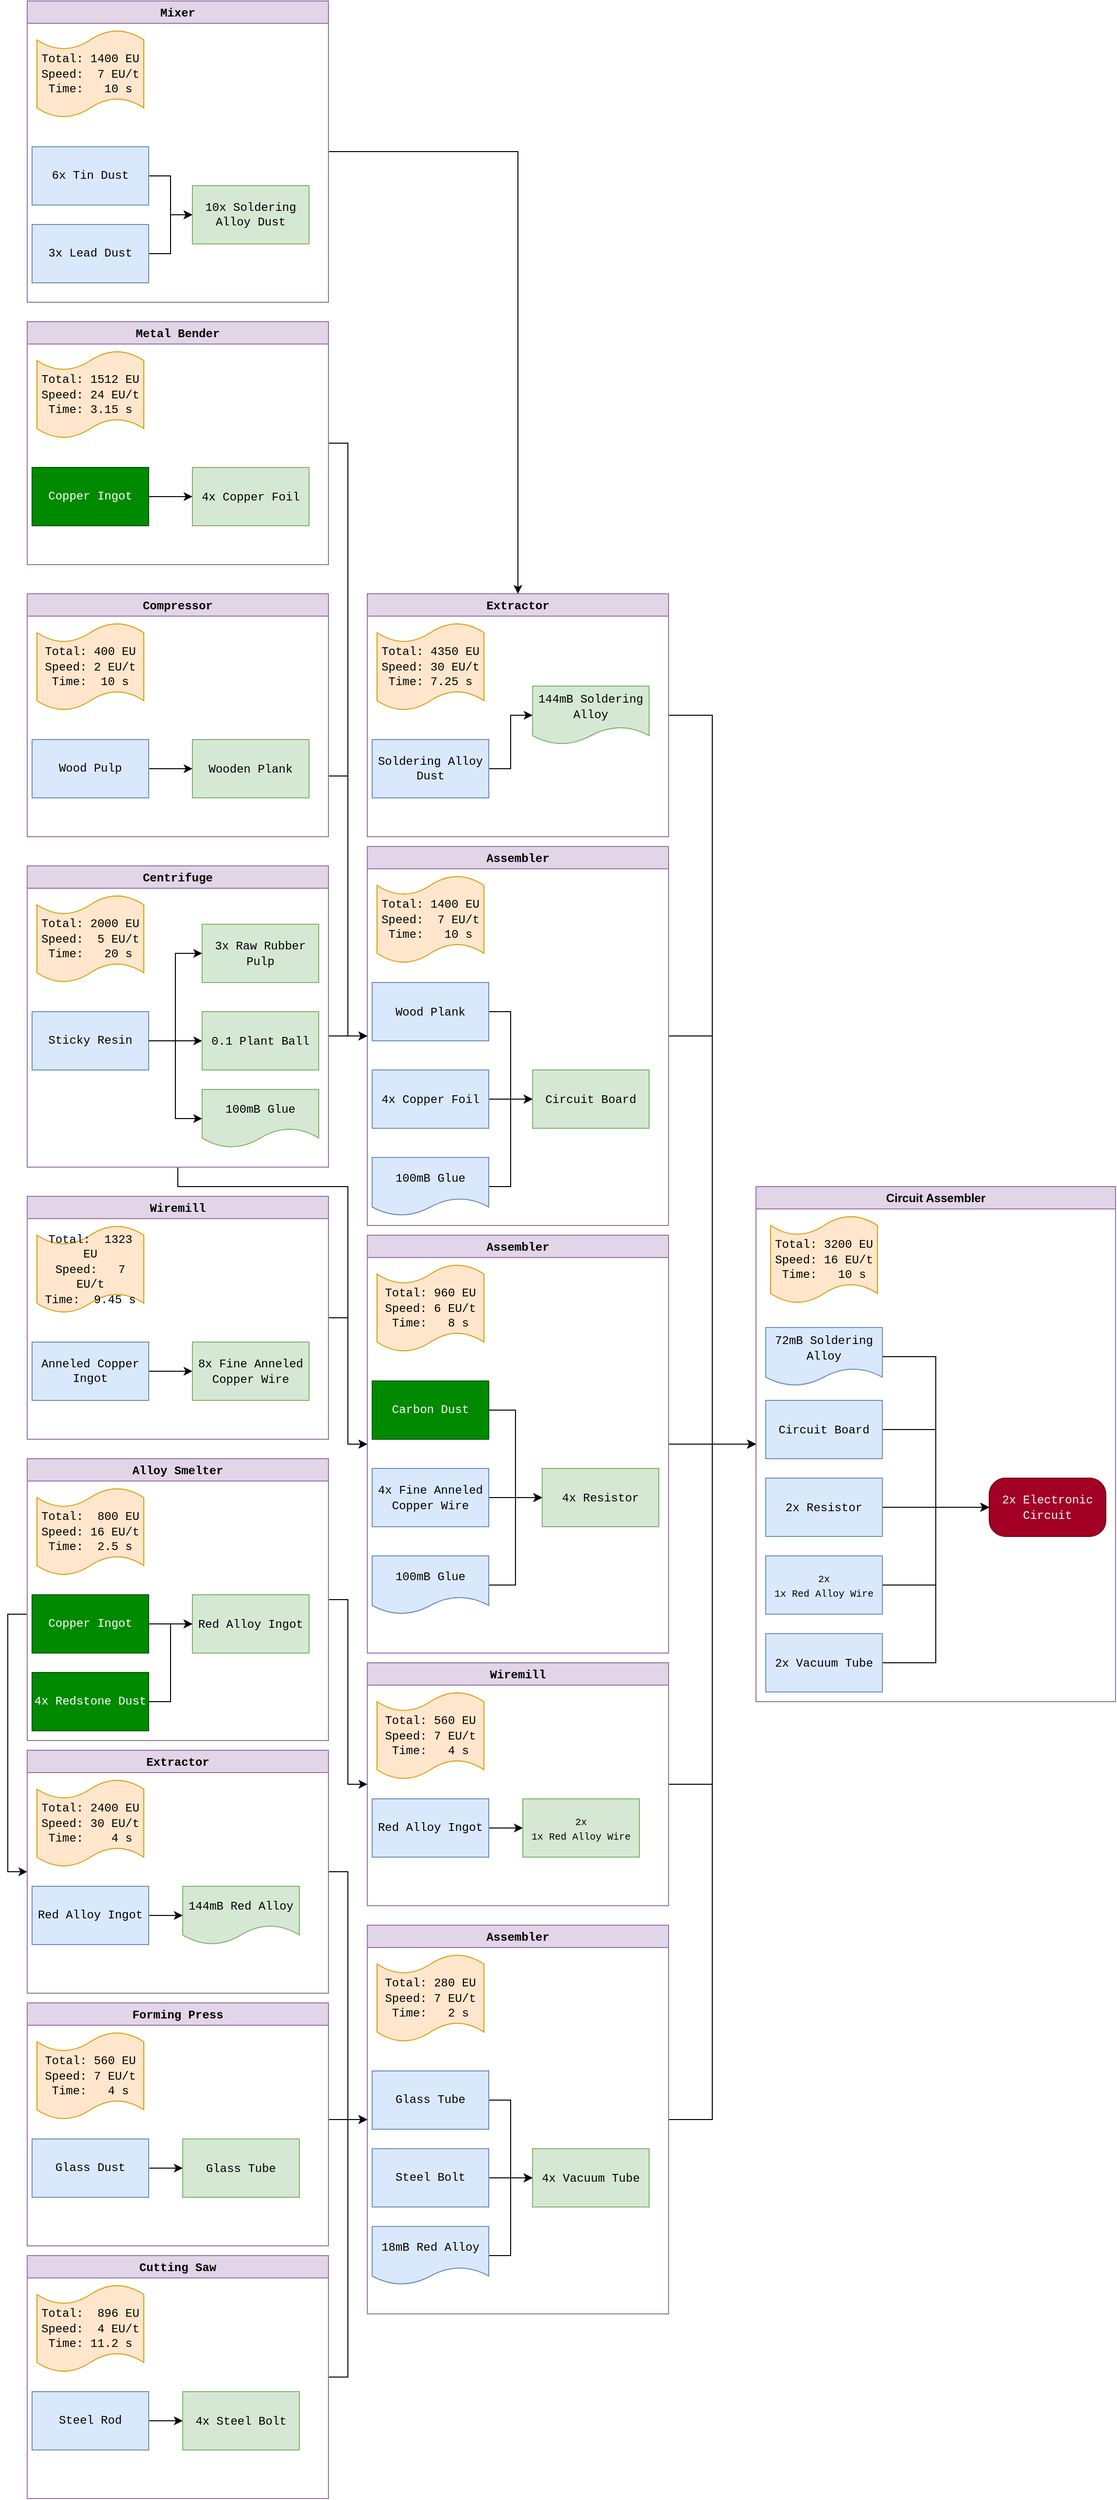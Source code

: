 <mxfile version="23.1.5" type="github">
  <diagram name="Page-1" id="xHWtxio63Q__qenesXCj">
    <mxGraphModel dx="1509" dy="100715" grid="1" gridSize="10" guides="1" tooltips="1" connect="1" arrows="1" fold="1" page="1" pageScale="1" pageWidth="99900" pageHeight="99900" math="0" shadow="0">
      <root>
        <mxCell id="0" />
        <mxCell id="1" parent="0" />
        <mxCell id="_evyA89j4Kxm5VmDfR4r-19" value="Circuit Assembler" style="swimlane;whiteSpace=wrap;html=1;fillColor=#e1d5e7;strokeColor=#9673a6;" parent="1" vertex="1">
          <mxGeometry x="2490" y="920" width="370" height="530" as="geometry">
            <mxRectangle x="2540" y="1295" width="140" height="30" as="alternateBounds" />
          </mxGeometry>
        </mxCell>
        <mxCell id="_evyA89j4Kxm5VmDfR4r-24" value="&lt;font face=&quot;Courier New&quot;&gt;Total: 3200 EU&lt;br&gt;Speed: 16 EU/t&lt;br&gt;Time: &amp;nbsp; 10 s&lt;br&gt;&lt;/font&gt;" style="shape=tape;whiteSpace=wrap;html=1;fillColor=#ffe6cc;strokeColor=#d79b00;size=0.222;" parent="_evyA89j4Kxm5VmDfR4r-19" vertex="1">
          <mxGeometry x="15" y="30" width="110" height="90" as="geometry" />
        </mxCell>
        <mxCell id="_evyA89j4Kxm5VmDfR4r-25" value="&lt;font face=&quot;Courier New&quot;&gt;2x Electronic Circuit&lt;br&gt;&lt;/font&gt;" style="rounded=1;whiteSpace=wrap;html=1;fillColor=#a20025;strokeColor=#6F0000;arcSize=28;fontColor=#ffffff;" parent="_evyA89j4Kxm5VmDfR4r-19" vertex="1">
          <mxGeometry x="240" y="300" width="120" height="60" as="geometry" />
        </mxCell>
        <mxCell id="CNj63rIvP56T53jtsU0l-18" style="edgeStyle=orthogonalEdgeStyle;rounded=0;orthogonalLoop=1;jettySize=auto;html=1;entryX=0;entryY=0.5;entryDx=0;entryDy=0;" edge="1" parent="_evyA89j4Kxm5VmDfR4r-19" source="_evyA89j4Kxm5VmDfR4r-7" target="_evyA89j4Kxm5VmDfR4r-25">
          <mxGeometry relative="1" as="geometry" />
        </mxCell>
        <mxCell id="_evyA89j4Kxm5VmDfR4r-7" value="&lt;font face=&quot;Courier New&quot;&gt;Circuit Board&lt;br&gt;&lt;/font&gt;" style="rounded=0;whiteSpace=wrap;html=1;fillColor=#dae8fc;strokeColor=#6c8ebf;" parent="_evyA89j4Kxm5VmDfR4r-19" vertex="1">
          <mxGeometry x="10" y="220" width="120" height="60" as="geometry" />
        </mxCell>
        <mxCell id="CNj63rIvP56T53jtsU0l-17" style="edgeStyle=orthogonalEdgeStyle;rounded=0;orthogonalLoop=1;jettySize=auto;html=1;entryX=0;entryY=0.5;entryDx=0;entryDy=0;" edge="1" parent="_evyA89j4Kxm5VmDfR4r-19" source="_evyA89j4Kxm5VmDfR4r-41" target="_evyA89j4Kxm5VmDfR4r-25">
          <mxGeometry relative="1" as="geometry" />
        </mxCell>
        <mxCell id="_evyA89j4Kxm5VmDfR4r-41" value="&lt;font face=&quot;Courier New&quot;&gt;72mB Soldering Alloy&lt;br&gt;&lt;/font&gt;" style="rounded=0;whiteSpace=wrap;html=1;fillColor=#dae8fc;strokeColor=#6c8ebf;shape=document;boundedLbl=1;" parent="_evyA89j4Kxm5VmDfR4r-19" vertex="1">
          <mxGeometry x="10" y="145" width="120" height="60" as="geometry" />
        </mxCell>
        <mxCell id="CNj63rIvP56T53jtsU0l-19" style="edgeStyle=orthogonalEdgeStyle;rounded=0;orthogonalLoop=1;jettySize=auto;html=1;entryX=0;entryY=0.5;entryDx=0;entryDy=0;" edge="1" parent="_evyA89j4Kxm5VmDfR4r-19" source="_evyA89j4Kxm5VmDfR4r-8" target="_evyA89j4Kxm5VmDfR4r-25">
          <mxGeometry relative="1" as="geometry" />
        </mxCell>
        <mxCell id="_evyA89j4Kxm5VmDfR4r-8" value="&lt;font face=&quot;Courier New&quot;&gt;2x Resistor&lt;/font&gt;" style="rounded=0;whiteSpace=wrap;html=1;fillColor=#dae8fc;strokeColor=#6c8ebf;" parent="_evyA89j4Kxm5VmDfR4r-19" vertex="1">
          <mxGeometry x="10" y="300" width="120" height="60" as="geometry" />
        </mxCell>
        <mxCell id="CNj63rIvP56T53jtsU0l-20" style="edgeStyle=orthogonalEdgeStyle;rounded=0;orthogonalLoop=1;jettySize=auto;html=1;entryX=0;entryY=0.5;entryDx=0;entryDy=0;" edge="1" parent="_evyA89j4Kxm5VmDfR4r-19" source="_evyA89j4Kxm5VmDfR4r-9" target="_evyA89j4Kxm5VmDfR4r-25">
          <mxGeometry relative="1" as="geometry" />
        </mxCell>
        <mxCell id="_evyA89j4Kxm5VmDfR4r-9" value="&lt;font style=&quot;font-size: 10px;&quot; face=&quot;Courier New&quot;&gt;2x &lt;br&gt;1x Red Alloy Wire &lt;br&gt;&lt;/font&gt;" style="rounded=0;whiteSpace=wrap;html=1;fillColor=#dae8fc;strokeColor=#6c8ebf;" parent="_evyA89j4Kxm5VmDfR4r-19" vertex="1">
          <mxGeometry x="10" y="380" width="120" height="60" as="geometry" />
        </mxCell>
        <mxCell id="CNj63rIvP56T53jtsU0l-21" style="edgeStyle=orthogonalEdgeStyle;rounded=0;orthogonalLoop=1;jettySize=auto;html=1;entryX=0;entryY=0.5;entryDx=0;entryDy=0;" edge="1" parent="_evyA89j4Kxm5VmDfR4r-19" source="_evyA89j4Kxm5VmDfR4r-10" target="_evyA89j4Kxm5VmDfR4r-25">
          <mxGeometry relative="1" as="geometry" />
        </mxCell>
        <mxCell id="_evyA89j4Kxm5VmDfR4r-10" value="&lt;font face=&quot;Courier New&quot;&gt;2x Vacuum Tube&lt;br&gt;&lt;/font&gt;" style="rounded=0;whiteSpace=wrap;html=1;fillColor=#dae8fc;strokeColor=#6c8ebf;" parent="_evyA89j4Kxm5VmDfR4r-19" vertex="1">
          <mxGeometry x="10" y="460" width="120" height="60" as="geometry" />
        </mxCell>
        <mxCell id="CNj63rIvP56T53jtsU0l-23" style="edgeStyle=orthogonalEdgeStyle;rounded=0;orthogonalLoop=1;jettySize=auto;html=1;entryX=0;entryY=0.5;entryDx=0;entryDy=0;" edge="1" parent="1" source="_evyA89j4Kxm5VmDfR4r-27" target="_evyA89j4Kxm5VmDfR4r-19">
          <mxGeometry relative="1" as="geometry" />
        </mxCell>
        <mxCell id="_evyA89j4Kxm5VmDfR4r-27" value="&lt;font face=&quot;Courier New&quot;&gt;Extractor&lt;/font&gt;" style="swimlane;whiteSpace=wrap;html=1;fillColor=#e1d5e7;strokeColor=#9673a6;" parent="1" vertex="1">
          <mxGeometry x="2090" y="310" width="310" height="250" as="geometry">
            <mxRectangle x="2080" y="1000" width="140" height="30" as="alternateBounds" />
          </mxGeometry>
        </mxCell>
        <mxCell id="_evyA89j4Kxm5VmDfR4r-28" value="&lt;font face=&quot;Courier New&quot;&gt;Total: 4350 EU&lt;br&gt;Speed: 30 EU/t&lt;br&gt;Time: 7.25 s&lt;br&gt;&lt;/font&gt;" style="shape=tape;whiteSpace=wrap;html=1;fillColor=#ffe6cc;strokeColor=#d79b00;size=0.222;" parent="_evyA89j4Kxm5VmDfR4r-27" vertex="1">
          <mxGeometry x="10" y="30" width="110" height="90" as="geometry" />
        </mxCell>
        <mxCell id="_evyA89j4Kxm5VmDfR4r-11" value="&lt;font face=&quot;Courier New&quot;&gt;144mB Soldering Alloy&lt;br&gt;&lt;/font&gt;" style="rounded=0;whiteSpace=wrap;html=1;fillColor=#d5e8d4;strokeColor=#82b366;shape=document;boundedLbl=1;" parent="_evyA89j4Kxm5VmDfR4r-27" vertex="1">
          <mxGeometry x="170" y="95" width="120" height="60" as="geometry" />
        </mxCell>
        <mxCell id="CNj63rIvP56T53jtsU0l-29" style="edgeStyle=orthogonalEdgeStyle;rounded=0;orthogonalLoop=1;jettySize=auto;html=1;entryX=0;entryY=0.5;entryDx=0;entryDy=0;" edge="1" parent="_evyA89j4Kxm5VmDfR4r-27" source="CNj63rIvP56T53jtsU0l-28" target="_evyA89j4Kxm5VmDfR4r-11">
          <mxGeometry relative="1" as="geometry" />
        </mxCell>
        <mxCell id="CNj63rIvP56T53jtsU0l-28" value="Soldering Alloy Dust" style="rounded=0;whiteSpace=wrap;html=1;fontFamily=Courier New;fillColor=#dae8fc;strokeColor=#6c8ebf;" vertex="1" parent="_evyA89j4Kxm5VmDfR4r-27">
          <mxGeometry x="5" y="150" width="120" height="60" as="geometry" />
        </mxCell>
        <mxCell id="CNj63rIvP56T53jtsU0l-24" style="edgeStyle=orthogonalEdgeStyle;rounded=0;orthogonalLoop=1;jettySize=auto;html=1;entryX=0;entryY=0.5;entryDx=0;entryDy=0;" edge="1" parent="1" source="_evyA89j4Kxm5VmDfR4r-45" target="_evyA89j4Kxm5VmDfR4r-19">
          <mxGeometry relative="1" as="geometry" />
        </mxCell>
        <mxCell id="_evyA89j4Kxm5VmDfR4r-45" value="&lt;font face=&quot;Courier New&quot;&gt;Assembler&lt;/font&gt;" style="swimlane;whiteSpace=wrap;html=1;fillColor=#e1d5e7;strokeColor=#9673a6;" parent="1" vertex="1">
          <mxGeometry x="2090" y="970" width="310" height="430" as="geometry">
            <mxRectangle x="2080" y="1060" width="140" height="30" as="alternateBounds" />
          </mxGeometry>
        </mxCell>
        <mxCell id="_evyA89j4Kxm5VmDfR4r-46" value="&lt;font face=&quot;Courier New&quot;&gt;Total: 960 EU&lt;br&gt;Speed: 6 EU/t&lt;br&gt;Time: &amp;nbsp; 8 s&lt;br&gt;&lt;/font&gt;" style="shape=tape;whiteSpace=wrap;html=1;fillColor=#ffe6cc;strokeColor=#d79b00;size=0.222;" parent="_evyA89j4Kxm5VmDfR4r-45" vertex="1">
          <mxGeometry x="10" y="30" width="110" height="90" as="geometry" />
        </mxCell>
        <mxCell id="_evyA89j4Kxm5VmDfR4r-47" value="&lt;font face=&quot;Courier New&quot;&gt;4x Resistor&lt;br&gt;&lt;/font&gt;" style="rounded=0;whiteSpace=wrap;html=1;fillColor=#d5e8d4;strokeColor=#82b366;shape=document;boundedLbl=1;size=0;" parent="_evyA89j4Kxm5VmDfR4r-45" vertex="1">
          <mxGeometry x="180" y="240" width="120" height="60" as="geometry" />
        </mxCell>
        <mxCell id="CNj63rIvP56T53jtsU0l-34" style="edgeStyle=orthogonalEdgeStyle;rounded=0;orthogonalLoop=1;jettySize=auto;html=1;entryX=0;entryY=0.5;entryDx=0;entryDy=0;" edge="1" parent="_evyA89j4Kxm5VmDfR4r-45" source="CNj63rIvP56T53jtsU0l-32" target="_evyA89j4Kxm5VmDfR4r-47">
          <mxGeometry relative="1" as="geometry" />
        </mxCell>
        <mxCell id="CNj63rIvP56T53jtsU0l-32" value="&lt;font face=&quot;Courier New&quot;&gt;Carbon Dust&lt;br&gt;&lt;/font&gt;" style="rounded=0;whiteSpace=wrap;html=1;fillColor=#008a00;strokeColor=#005700;align=center;verticalAlign=middle;fontFamily=Courier New;fontSize=12;fontColor=#ffffff;" vertex="1" parent="_evyA89j4Kxm5VmDfR4r-45">
          <mxGeometry x="5" y="150" width="120" height="60" as="geometry" />
        </mxCell>
        <mxCell id="CNj63rIvP56T53jtsU0l-35" style="edgeStyle=orthogonalEdgeStyle;rounded=0;orthogonalLoop=1;jettySize=auto;html=1;entryX=0;entryY=0.5;entryDx=0;entryDy=0;" edge="1" parent="_evyA89j4Kxm5VmDfR4r-45" source="CNj63rIvP56T53jtsU0l-33" target="_evyA89j4Kxm5VmDfR4r-47">
          <mxGeometry relative="1" as="geometry" />
        </mxCell>
        <mxCell id="CNj63rIvP56T53jtsU0l-33" value="&lt;font face=&quot;Courier New&quot;&gt;4x Fine Anneled Copper Wire&lt;br&gt;&lt;/font&gt;" style="rounded=0;whiteSpace=wrap;html=1;fillColor=#dae8fc;strokeColor=#6c8ebf;" vertex="1" parent="_evyA89j4Kxm5VmDfR4r-45">
          <mxGeometry x="5" y="240" width="120" height="60" as="geometry" />
        </mxCell>
        <mxCell id="CNj63rIvP56T53jtsU0l-37" style="edgeStyle=orthogonalEdgeStyle;rounded=0;orthogonalLoop=1;jettySize=auto;html=1;entryX=0;entryY=0.5;entryDx=0;entryDy=0;" edge="1" parent="_evyA89j4Kxm5VmDfR4r-45" source="CNj63rIvP56T53jtsU0l-36" target="_evyA89j4Kxm5VmDfR4r-47">
          <mxGeometry relative="1" as="geometry" />
        </mxCell>
        <mxCell id="CNj63rIvP56T53jtsU0l-36" value="&lt;font face=&quot;Courier New&quot;&gt;100mB Glue&lt;br&gt;&lt;/font&gt;" style="shape=document;whiteSpace=wrap;html=1;boundedLbl=1;fillColor=#dae8fc;strokeColor=#6c8ebf;" vertex="1" parent="_evyA89j4Kxm5VmDfR4r-45">
          <mxGeometry x="5" y="330" width="120" height="60" as="geometry" />
        </mxCell>
        <mxCell id="CNj63rIvP56T53jtsU0l-25" style="edgeStyle=orthogonalEdgeStyle;rounded=0;orthogonalLoop=1;jettySize=auto;html=1;entryX=0;entryY=0.5;entryDx=0;entryDy=0;" edge="1" parent="1" source="CNj63rIvP56T53jtsU0l-1" target="_evyA89j4Kxm5VmDfR4r-19">
          <mxGeometry relative="1" as="geometry" />
        </mxCell>
        <mxCell id="CNj63rIvP56T53jtsU0l-1" value="&lt;font face=&quot;Courier New&quot;&gt;Assembler&lt;/font&gt;" style="swimlane;whiteSpace=wrap;html=1;fillColor=#e1d5e7;strokeColor=#9673a6;" vertex="1" parent="1">
          <mxGeometry x="2090" y="570" width="310" height="390" as="geometry">
            <mxRectangle x="2080" y="1120" width="140" height="30" as="alternateBounds" />
          </mxGeometry>
        </mxCell>
        <mxCell id="CNj63rIvP56T53jtsU0l-2" value="&lt;font face=&quot;Courier New&quot;&gt;Total: 1400 EU&lt;br&gt;Speed:&amp;nbsp; 7 EU/t&lt;br&gt;Time: &amp;nbsp; 10 s&lt;br&gt;&lt;/font&gt;" style="shape=tape;whiteSpace=wrap;html=1;fillColor=#ffe6cc;strokeColor=#d79b00;size=0.222;" vertex="1" parent="CNj63rIvP56T53jtsU0l-1">
          <mxGeometry x="10" y="30" width="110" height="90" as="geometry" />
        </mxCell>
        <mxCell id="CNj63rIvP56T53jtsU0l-3" value="&lt;font face=&quot;Courier New&quot;&gt;Circuit Board&lt;br&gt;&lt;/font&gt;" style="rounded=0;whiteSpace=wrap;html=1;fillColor=#d5e8d4;strokeColor=#82b366;shape=document;boundedLbl=1;size=0;" vertex="1" parent="CNj63rIvP56T53jtsU0l-1">
          <mxGeometry x="170" y="230" width="120" height="60" as="geometry" />
        </mxCell>
        <mxCell id="CNj63rIvP56T53jtsU0l-41" style="edgeStyle=orthogonalEdgeStyle;rounded=0;orthogonalLoop=1;jettySize=auto;html=1;entryX=0;entryY=0.5;entryDx=0;entryDy=0;" edge="1" parent="CNj63rIvP56T53jtsU0l-1" source="CNj63rIvP56T53jtsU0l-38" target="CNj63rIvP56T53jtsU0l-3">
          <mxGeometry relative="1" as="geometry" />
        </mxCell>
        <mxCell id="CNj63rIvP56T53jtsU0l-38" value="&lt;font face=&quot;Courier New&quot;&gt;Wood Plank&lt;br&gt;&lt;/font&gt;" style="rounded=0;whiteSpace=wrap;html=1;fillColor=#dae8fc;strokeColor=#6c8ebf;" vertex="1" parent="CNj63rIvP56T53jtsU0l-1">
          <mxGeometry x="5" y="140" width="120" height="60" as="geometry" />
        </mxCell>
        <mxCell id="CNj63rIvP56T53jtsU0l-42" style="edgeStyle=orthogonalEdgeStyle;rounded=0;orthogonalLoop=1;jettySize=auto;html=1;entryX=0;entryY=0.5;entryDx=0;entryDy=0;" edge="1" parent="CNj63rIvP56T53jtsU0l-1" source="CNj63rIvP56T53jtsU0l-39" target="CNj63rIvP56T53jtsU0l-3">
          <mxGeometry relative="1" as="geometry">
            <mxPoint x="150" y="260" as="targetPoint" />
          </mxGeometry>
        </mxCell>
        <mxCell id="CNj63rIvP56T53jtsU0l-39" value="&lt;font face=&quot;Courier New&quot;&gt;4x Copper Foil&lt;br&gt;&lt;/font&gt;" style="rounded=0;whiteSpace=wrap;html=1;fillColor=#dae8fc;strokeColor=#6c8ebf;" vertex="1" parent="CNj63rIvP56T53jtsU0l-1">
          <mxGeometry x="5" y="230" width="120" height="60" as="geometry" />
        </mxCell>
        <mxCell id="CNj63rIvP56T53jtsU0l-43" style="edgeStyle=orthogonalEdgeStyle;rounded=0;orthogonalLoop=1;jettySize=auto;html=1;entryX=0;entryY=0.5;entryDx=0;entryDy=0;" edge="1" parent="CNj63rIvP56T53jtsU0l-1" source="CNj63rIvP56T53jtsU0l-40" target="CNj63rIvP56T53jtsU0l-3">
          <mxGeometry relative="1" as="geometry" />
        </mxCell>
        <mxCell id="CNj63rIvP56T53jtsU0l-40" value="&lt;font face=&quot;Courier New&quot;&gt;100mB Glue&lt;br&gt;&lt;/font&gt;" style="shape=document;whiteSpace=wrap;html=1;boundedLbl=1;fillColor=#dae8fc;strokeColor=#6c8ebf;" vertex="1" parent="CNj63rIvP56T53jtsU0l-1">
          <mxGeometry x="5" y="320" width="120" height="60" as="geometry" />
        </mxCell>
        <mxCell id="CNj63rIvP56T53jtsU0l-26" style="edgeStyle=orthogonalEdgeStyle;rounded=0;orthogonalLoop=1;jettySize=auto;html=1;entryX=0;entryY=0.5;entryDx=0;entryDy=0;" edge="1" parent="1" source="CNj63rIvP56T53jtsU0l-6" target="_evyA89j4Kxm5VmDfR4r-19">
          <mxGeometry relative="1" as="geometry" />
        </mxCell>
        <mxCell id="CNj63rIvP56T53jtsU0l-6" value="&lt;font face=&quot;Courier New&quot;&gt;Wiremill&lt;/font&gt;" style="swimlane;whiteSpace=wrap;html=1;fillColor=#e1d5e7;strokeColor=#9673a6;" vertex="1" parent="1">
          <mxGeometry x="2090" y="1410" width="310" height="250" as="geometry">
            <mxRectangle x="2080" y="1200" width="140" height="30" as="alternateBounds" />
          </mxGeometry>
        </mxCell>
        <mxCell id="CNj63rIvP56T53jtsU0l-7" value="&lt;font face=&quot;Courier New&quot;&gt;Total: 560 EU&lt;br&gt;Speed: 7 EU/t&lt;br&gt;Time: &amp;nbsp; 4 s&lt;br&gt;&lt;/font&gt;" style="shape=tape;whiteSpace=wrap;html=1;fillColor=#ffe6cc;strokeColor=#d79b00;size=0.222;" vertex="1" parent="CNj63rIvP56T53jtsU0l-6">
          <mxGeometry x="10" y="30" width="110" height="90" as="geometry" />
        </mxCell>
        <mxCell id="CNj63rIvP56T53jtsU0l-8" value="&lt;font style=&quot;font-size: 10px;&quot; face=&quot;Courier New&quot;&gt;2x &lt;br&gt;1x Red Alloy Wire &lt;br&gt;&lt;/font&gt;" style="rounded=0;whiteSpace=wrap;html=1;fillColor=#d5e8d4;strokeColor=#82b366;shape=document;boundedLbl=1;size=0;" vertex="1" parent="CNj63rIvP56T53jtsU0l-6">
          <mxGeometry x="160" y="140" width="120" height="60" as="geometry" />
        </mxCell>
        <mxCell id="CNj63rIvP56T53jtsU0l-47" style="edgeStyle=orthogonalEdgeStyle;rounded=0;orthogonalLoop=1;jettySize=auto;html=1;entryX=0;entryY=0.5;entryDx=0;entryDy=0;" edge="1" parent="CNj63rIvP56T53jtsU0l-6" source="CNj63rIvP56T53jtsU0l-46" target="CNj63rIvP56T53jtsU0l-8">
          <mxGeometry relative="1" as="geometry" />
        </mxCell>
        <mxCell id="CNj63rIvP56T53jtsU0l-46" value="Red Alloy Ingot" style="rounded=0;whiteSpace=wrap;html=1;fillColor=#dae8fc;strokeColor=#6c8ebf;fontFamily=Courier New;" vertex="1" parent="CNj63rIvP56T53jtsU0l-6">
          <mxGeometry x="5" y="140" width="120" height="60" as="geometry" />
        </mxCell>
        <mxCell id="CNj63rIvP56T53jtsU0l-27" style="edgeStyle=orthogonalEdgeStyle;rounded=0;orthogonalLoop=1;jettySize=auto;html=1;entryX=0;entryY=0.5;entryDx=0;entryDy=0;" edge="1" parent="1" source="CNj63rIvP56T53jtsU0l-11" target="_evyA89j4Kxm5VmDfR4r-19">
          <mxGeometry relative="1" as="geometry" />
        </mxCell>
        <mxCell id="CNj63rIvP56T53jtsU0l-11" value="&lt;font face=&quot;Courier New&quot;&gt;Assembler&lt;/font&gt;" style="swimlane;whiteSpace=wrap;html=1;fillColor=#e1d5e7;strokeColor=#9673a6;" vertex="1" parent="1">
          <mxGeometry x="2090" y="1680" width="310" height="400" as="geometry">
            <mxRectangle x="2070" y="1460" width="140" height="30" as="alternateBounds" />
          </mxGeometry>
        </mxCell>
        <mxCell id="CNj63rIvP56T53jtsU0l-12" value="&lt;font face=&quot;Courier New&quot;&gt;Total: 280 EU&lt;br&gt;Speed: 7 EU/t&lt;br&gt;Time: &amp;nbsp; 2 s&lt;br&gt;&lt;/font&gt;" style="shape=tape;whiteSpace=wrap;html=1;fillColor=#ffe6cc;strokeColor=#d79b00;size=0.222;" vertex="1" parent="CNj63rIvP56T53jtsU0l-11">
          <mxGeometry x="10" y="30" width="110" height="90" as="geometry" />
        </mxCell>
        <mxCell id="CNj63rIvP56T53jtsU0l-14" value="&lt;font face=&quot;Courier New&quot;&gt;4x Vacuum Tube&lt;br&gt;&lt;/font&gt;" style="rounded=0;whiteSpace=wrap;html=1;fillColor=#d5e8d4;strokeColor=#82b366;" vertex="1" parent="CNj63rIvP56T53jtsU0l-11">
          <mxGeometry x="170" y="230" width="120" height="60" as="geometry" />
        </mxCell>
        <mxCell id="CNj63rIvP56T53jtsU0l-59" style="edgeStyle=orthogonalEdgeStyle;rounded=0;orthogonalLoop=1;jettySize=auto;html=1;entryX=0;entryY=0.5;entryDx=0;entryDy=0;" edge="1" parent="CNj63rIvP56T53jtsU0l-11" source="CNj63rIvP56T53jtsU0l-48" target="CNj63rIvP56T53jtsU0l-14">
          <mxGeometry relative="1" as="geometry" />
        </mxCell>
        <mxCell id="CNj63rIvP56T53jtsU0l-48" value="Glass Tube" style="rounded=0;whiteSpace=wrap;html=1;fontFamily=Courier New;fillColor=#dae8fc;strokeColor=#6c8ebf;" vertex="1" parent="CNj63rIvP56T53jtsU0l-11">
          <mxGeometry x="5" y="150" width="120" height="60" as="geometry" />
        </mxCell>
        <mxCell id="CNj63rIvP56T53jtsU0l-58" style="edgeStyle=orthogonalEdgeStyle;rounded=0;orthogonalLoop=1;jettySize=auto;html=1;entryX=0;entryY=0.5;entryDx=0;entryDy=0;" edge="1" parent="CNj63rIvP56T53jtsU0l-11" source="CNj63rIvP56T53jtsU0l-55" target="CNj63rIvP56T53jtsU0l-14">
          <mxGeometry relative="1" as="geometry" />
        </mxCell>
        <mxCell id="CNj63rIvP56T53jtsU0l-55" value="Steel Bolt" style="rounded=0;whiteSpace=wrap;html=1;fontFamily=Courier New;fillColor=#dae8fc;strokeColor=#6c8ebf;" vertex="1" parent="CNj63rIvP56T53jtsU0l-11">
          <mxGeometry x="5" y="230" width="120" height="60" as="geometry" />
        </mxCell>
        <mxCell id="CNj63rIvP56T53jtsU0l-57" style="edgeStyle=orthogonalEdgeStyle;rounded=0;orthogonalLoop=1;jettySize=auto;html=1;entryX=0;entryY=0.5;entryDx=0;entryDy=0;" edge="1" parent="CNj63rIvP56T53jtsU0l-11" source="CNj63rIvP56T53jtsU0l-56" target="CNj63rIvP56T53jtsU0l-14">
          <mxGeometry relative="1" as="geometry" />
        </mxCell>
        <mxCell id="CNj63rIvP56T53jtsU0l-56" value="&lt;font face=&quot;Courier New&quot;&gt;18mB Red Alloy&lt;br&gt;&lt;/font&gt;" style="shape=document;whiteSpace=wrap;html=1;boundedLbl=1;fillColor=#dae8fc;strokeColor=#6c8ebf;" vertex="1" parent="CNj63rIvP56T53jtsU0l-11">
          <mxGeometry x="5" y="310" width="120" height="60" as="geometry" />
        </mxCell>
        <mxCell id="CNj63rIvP56T53jtsU0l-65" style="edgeStyle=orthogonalEdgeStyle;rounded=0;orthogonalLoop=1;jettySize=auto;html=1;entryX=0.5;entryY=0;entryDx=0;entryDy=0;" edge="1" parent="1" source="CNj63rIvP56T53jtsU0l-60" target="_evyA89j4Kxm5VmDfR4r-27">
          <mxGeometry relative="1" as="geometry">
            <Array as="points">
              <mxPoint x="2245" y="-145" />
            </Array>
          </mxGeometry>
        </mxCell>
        <mxCell id="CNj63rIvP56T53jtsU0l-60" value="&lt;font face=&quot;Courier New&quot;&gt;Mixer&lt;/font&gt;" style="swimlane;whiteSpace=wrap;html=1;fillColor=#e1d5e7;strokeColor=#9673a6;" vertex="1" parent="1">
          <mxGeometry x="1740" y="-300" width="310" height="310" as="geometry">
            <mxRectangle x="2080" y="1000" width="140" height="30" as="alternateBounds" />
          </mxGeometry>
        </mxCell>
        <mxCell id="CNj63rIvP56T53jtsU0l-61" value="&lt;font face=&quot;Courier New&quot;&gt;Total: 1400 EU&lt;br&gt;Speed:&amp;nbsp; 7 EU/t&lt;br&gt;Time:&amp;nbsp;&amp;nbsp; 10 s&lt;br&gt;&lt;/font&gt;" style="shape=tape;whiteSpace=wrap;html=1;fillColor=#ffe6cc;strokeColor=#d79b00;size=0.222;" vertex="1" parent="CNj63rIvP56T53jtsU0l-60">
          <mxGeometry x="10" y="30" width="110" height="90" as="geometry" />
        </mxCell>
        <mxCell id="CNj63rIvP56T53jtsU0l-62" value="10x Soldering Alloy Dust" style="rounded=0;whiteSpace=wrap;html=1;fillColor=#d5e8d4;strokeColor=#82b366;shape=document;boundedLbl=1;size=0;fontFamily=Courier New;" vertex="1" parent="CNj63rIvP56T53jtsU0l-60">
          <mxGeometry x="170" y="190" width="120" height="60" as="geometry" />
        </mxCell>
        <mxCell id="CNj63rIvP56T53jtsU0l-63" style="edgeStyle=orthogonalEdgeStyle;rounded=0;orthogonalLoop=1;jettySize=auto;html=1;entryX=0;entryY=0.5;entryDx=0;entryDy=0;" edge="1" parent="CNj63rIvP56T53jtsU0l-60" source="CNj63rIvP56T53jtsU0l-64" target="CNj63rIvP56T53jtsU0l-62">
          <mxGeometry relative="1" as="geometry" />
        </mxCell>
        <mxCell id="CNj63rIvP56T53jtsU0l-64" value="6x Tin Dust" style="rounded=0;whiteSpace=wrap;html=1;fontFamily=Courier New;fillColor=#dae8fc;strokeColor=#6c8ebf;" vertex="1" parent="CNj63rIvP56T53jtsU0l-60">
          <mxGeometry x="5" y="150" width="120" height="60" as="geometry" />
        </mxCell>
        <mxCell id="CNj63rIvP56T53jtsU0l-67" style="edgeStyle=orthogonalEdgeStyle;rounded=0;orthogonalLoop=1;jettySize=auto;html=1;entryX=0;entryY=0.5;entryDx=0;entryDy=0;" edge="1" parent="CNj63rIvP56T53jtsU0l-60" source="CNj63rIvP56T53jtsU0l-66" target="CNj63rIvP56T53jtsU0l-62">
          <mxGeometry relative="1" as="geometry" />
        </mxCell>
        <mxCell id="CNj63rIvP56T53jtsU0l-66" value="3x Lead Dust" style="rounded=0;whiteSpace=wrap;html=1;fontFamily=Courier New;fillColor=#dae8fc;strokeColor=#6c8ebf;" vertex="1" parent="CNj63rIvP56T53jtsU0l-60">
          <mxGeometry x="5" y="230" width="120" height="60" as="geometry" />
        </mxCell>
        <mxCell id="CNj63rIvP56T53jtsU0l-73" style="edgeStyle=orthogonalEdgeStyle;rounded=0;orthogonalLoop=1;jettySize=auto;html=1;entryX=0;entryY=0.5;entryDx=0;entryDy=0;exitX=1;exitY=0.75;exitDx=0;exitDy=0;" edge="1" parent="1" source="CNj63rIvP56T53jtsU0l-68" target="CNj63rIvP56T53jtsU0l-1">
          <mxGeometry relative="1" as="geometry">
            <Array as="points">
              <mxPoint x="2070" y="498" />
              <mxPoint x="2070" y="765" />
            </Array>
          </mxGeometry>
        </mxCell>
        <mxCell id="CNj63rIvP56T53jtsU0l-68" value="&lt;font face=&quot;Courier New&quot;&gt;Compressor&lt;/font&gt;" style="swimlane;whiteSpace=wrap;html=1;fillColor=#e1d5e7;strokeColor=#9673a6;" vertex="1" parent="1">
          <mxGeometry x="1740" y="310" width="310" height="250" as="geometry">
            <mxRectangle x="2080" y="1000" width="140" height="30" as="alternateBounds" />
          </mxGeometry>
        </mxCell>
        <mxCell id="CNj63rIvP56T53jtsU0l-69" value="&lt;font face=&quot;Courier New&quot;&gt;Total: 400 EU&lt;br&gt;Speed: 2 EU/t&lt;br&gt;Time:&amp;nbsp; 10 s&lt;br&gt;&lt;/font&gt;" style="shape=tape;whiteSpace=wrap;html=1;fillColor=#ffe6cc;strokeColor=#d79b00;size=0.222;" vertex="1" parent="CNj63rIvP56T53jtsU0l-68">
          <mxGeometry x="10" y="30" width="110" height="90" as="geometry" />
        </mxCell>
        <mxCell id="CNj63rIvP56T53jtsU0l-70" value="&lt;font face=&quot;Courier New&quot;&gt;Wooden Plank&lt;br&gt;&lt;/font&gt;" style="rounded=0;whiteSpace=wrap;html=1;fillColor=#d5e8d4;strokeColor=#82b366;shape=document;boundedLbl=1;size=0;" vertex="1" parent="CNj63rIvP56T53jtsU0l-68">
          <mxGeometry x="170" y="150" width="120" height="60" as="geometry" />
        </mxCell>
        <mxCell id="CNj63rIvP56T53jtsU0l-71" style="edgeStyle=orthogonalEdgeStyle;rounded=0;orthogonalLoop=1;jettySize=auto;html=1;entryX=0;entryY=0.5;entryDx=0;entryDy=0;" edge="1" parent="CNj63rIvP56T53jtsU0l-68" source="CNj63rIvP56T53jtsU0l-72" target="CNj63rIvP56T53jtsU0l-70">
          <mxGeometry relative="1" as="geometry" />
        </mxCell>
        <mxCell id="CNj63rIvP56T53jtsU0l-72" value="Wood Pulp" style="rounded=0;whiteSpace=wrap;html=1;fontFamily=Courier New;fillColor=#dae8fc;strokeColor=#6c8ebf;" vertex="1" parent="CNj63rIvP56T53jtsU0l-68">
          <mxGeometry x="5" y="150" width="120" height="60" as="geometry" />
        </mxCell>
        <mxCell id="CNj63rIvP56T53jtsU0l-128" style="edgeStyle=orthogonalEdgeStyle;rounded=0;orthogonalLoop=1;jettySize=auto;html=1;entryX=0;entryY=0.5;entryDx=0;entryDy=0;jumpStyle=none;" edge="1" parent="1" source="CNj63rIvP56T53jtsU0l-74" target="CNj63rIvP56T53jtsU0l-1">
          <mxGeometry relative="1" as="geometry">
            <mxPoint x="2030" y="740" as="targetPoint" />
            <Array as="points">
              <mxPoint x="2070" y="155" />
              <mxPoint x="2070" y="765" />
            </Array>
          </mxGeometry>
        </mxCell>
        <mxCell id="CNj63rIvP56T53jtsU0l-74" value="&lt;font face=&quot;Courier New&quot;&gt;Metal Bender&lt;br&gt;&lt;/font&gt;" style="swimlane;whiteSpace=wrap;html=1;fillColor=#e1d5e7;strokeColor=#9673a6;" vertex="1" parent="1">
          <mxGeometry x="1740" y="30" width="310" height="250" as="geometry">
            <mxRectangle x="2080" y="1000" width="140" height="30" as="alternateBounds" />
          </mxGeometry>
        </mxCell>
        <mxCell id="CNj63rIvP56T53jtsU0l-75" value="&lt;font face=&quot;Courier New&quot;&gt;Total: 1512 EU&lt;br&gt;Speed: 24 EU/t&lt;br&gt;Time: 3.15 s&lt;br&gt;&lt;/font&gt;" style="shape=tape;whiteSpace=wrap;html=1;fillColor=#ffe6cc;strokeColor=#d79b00;size=0.222;" vertex="1" parent="CNj63rIvP56T53jtsU0l-74">
          <mxGeometry x="10" y="30" width="110" height="90" as="geometry" />
        </mxCell>
        <mxCell id="CNj63rIvP56T53jtsU0l-76" value="&lt;font face=&quot;Courier New&quot;&gt;4x Copper Foil&lt;br&gt;&lt;/font&gt;" style="rounded=0;whiteSpace=wrap;html=1;fillColor=#d5e8d4;strokeColor=#82b366;shape=document;boundedLbl=1;size=0;" vertex="1" parent="CNj63rIvP56T53jtsU0l-74">
          <mxGeometry x="170" y="150" width="120" height="60" as="geometry" />
        </mxCell>
        <mxCell id="CNj63rIvP56T53jtsU0l-77" style="edgeStyle=orthogonalEdgeStyle;rounded=0;orthogonalLoop=1;jettySize=auto;html=1;entryX=0;entryY=0.5;entryDx=0;entryDy=0;" edge="1" parent="CNj63rIvP56T53jtsU0l-74" source="CNj63rIvP56T53jtsU0l-78" target="CNj63rIvP56T53jtsU0l-76">
          <mxGeometry relative="1" as="geometry" />
        </mxCell>
        <mxCell id="CNj63rIvP56T53jtsU0l-78" value="Copper Ingot" style="rounded=0;whiteSpace=wrap;html=1;fontFamily=Courier New;fillColor=#008a00;strokeColor=#005700;fontColor=#ffffff;" vertex="1" parent="CNj63rIvP56T53jtsU0l-74">
          <mxGeometry x="5" y="150" width="120" height="60" as="geometry" />
        </mxCell>
        <mxCell id="CNj63rIvP56T53jtsU0l-85" style="edgeStyle=orthogonalEdgeStyle;rounded=0;orthogonalLoop=1;jettySize=auto;html=1;entryX=0;entryY=0.5;entryDx=0;entryDy=0;" edge="1" parent="1" source="CNj63rIvP56T53jtsU0l-80" target="CNj63rIvP56T53jtsU0l-1">
          <mxGeometry relative="1" as="geometry">
            <mxPoint x="2070" y="840" as="targetPoint" />
            <Array as="points">
              <mxPoint x="2060" y="765" />
              <mxPoint x="2060" y="765" />
            </Array>
          </mxGeometry>
        </mxCell>
        <mxCell id="CNj63rIvP56T53jtsU0l-96" style="edgeStyle=orthogonalEdgeStyle;rounded=0;orthogonalLoop=1;jettySize=auto;html=1;entryX=0;entryY=0.5;entryDx=0;entryDy=0;" edge="1" parent="1" source="CNj63rIvP56T53jtsU0l-80" target="_evyA89j4Kxm5VmDfR4r-45">
          <mxGeometry relative="1" as="geometry">
            <Array as="points">
              <mxPoint x="2070" y="920" />
              <mxPoint x="2070" y="1185" />
            </Array>
          </mxGeometry>
        </mxCell>
        <mxCell id="CNj63rIvP56T53jtsU0l-80" value="&lt;font face=&quot;Courier New&quot;&gt;Centrifuge&lt;/font&gt;" style="swimlane;whiteSpace=wrap;html=1;fillColor=#e1d5e7;strokeColor=#9673a6;" vertex="1" parent="1">
          <mxGeometry x="1740" y="590" width="310" height="310" as="geometry">
            <mxRectangle x="2080" y="1000" width="140" height="30" as="alternateBounds" />
          </mxGeometry>
        </mxCell>
        <mxCell id="CNj63rIvP56T53jtsU0l-81" value="&lt;font face=&quot;Courier New&quot;&gt;Total: 2000 EU&lt;br&gt;Speed:&amp;nbsp; 5 EU/t&lt;br&gt;Time: &amp;nbsp; 20 s&lt;br&gt;&lt;/font&gt;" style="shape=tape;whiteSpace=wrap;html=1;fillColor=#ffe6cc;strokeColor=#d79b00;size=0.222;" vertex="1" parent="CNj63rIvP56T53jtsU0l-80">
          <mxGeometry x="10" y="30" width="110" height="90" as="geometry" />
        </mxCell>
        <mxCell id="CNj63rIvP56T53jtsU0l-82" value="&lt;font face=&quot;Courier New&quot;&gt;3x Raw Rubber Pulp&lt;br&gt;&lt;/font&gt;" style="rounded=0;whiteSpace=wrap;html=1;fillColor=#d5e8d4;strokeColor=#82b366;shape=document;boundedLbl=1;size=0;" vertex="1" parent="CNj63rIvP56T53jtsU0l-80">
          <mxGeometry x="180" y="60" width="120" height="60" as="geometry" />
        </mxCell>
        <mxCell id="CNj63rIvP56T53jtsU0l-83" style="edgeStyle=orthogonalEdgeStyle;rounded=0;orthogonalLoop=1;jettySize=auto;html=1;entryX=0;entryY=0.5;entryDx=0;entryDy=0;" edge="1" parent="CNj63rIvP56T53jtsU0l-80" source="CNj63rIvP56T53jtsU0l-84" target="CNj63rIvP56T53jtsU0l-82">
          <mxGeometry relative="1" as="geometry" />
        </mxCell>
        <mxCell id="CNj63rIvP56T53jtsU0l-87" style="edgeStyle=orthogonalEdgeStyle;rounded=0;orthogonalLoop=1;jettySize=auto;html=1;entryX=0;entryY=0.5;entryDx=0;entryDy=0;" edge="1" parent="CNj63rIvP56T53jtsU0l-80" source="CNj63rIvP56T53jtsU0l-84" target="CNj63rIvP56T53jtsU0l-86">
          <mxGeometry relative="1" as="geometry" />
        </mxCell>
        <mxCell id="CNj63rIvP56T53jtsU0l-84" value="Sticky Resin" style="rounded=0;whiteSpace=wrap;html=1;fontFamily=Courier New;fillColor=#dae8fc;strokeColor=#6c8ebf;" vertex="1" parent="CNj63rIvP56T53jtsU0l-80">
          <mxGeometry x="5" y="150" width="120" height="60" as="geometry" />
        </mxCell>
        <mxCell id="CNj63rIvP56T53jtsU0l-86" value="&lt;font face=&quot;Courier New&quot;&gt;0.1 Plant Ball&lt;br&gt;&lt;/font&gt;" style="rounded=0;whiteSpace=wrap;html=1;fillColor=#d5e8d4;strokeColor=#82b366;shape=document;boundedLbl=1;size=0;" vertex="1" parent="CNj63rIvP56T53jtsU0l-80">
          <mxGeometry x="180" y="150" width="120" height="60" as="geometry" />
        </mxCell>
        <mxCell id="CNj63rIvP56T53jtsU0l-88" value="&lt;font face=&quot;Courier New&quot;&gt;100mB Glue&lt;br&gt;&lt;/font&gt;" style="rounded=0;whiteSpace=wrap;html=1;fillColor=#d5e8d4;strokeColor=#82b366;shape=document;boundedLbl=1;size=0.333;" vertex="1" parent="CNj63rIvP56T53jtsU0l-80">
          <mxGeometry x="180" y="230" width="120" height="60" as="geometry" />
        </mxCell>
        <mxCell id="CNj63rIvP56T53jtsU0l-89" style="edgeStyle=orthogonalEdgeStyle;rounded=0;orthogonalLoop=1;jettySize=auto;html=1;entryX=0;entryY=0.5;entryDx=0;entryDy=0;" edge="1" parent="CNj63rIvP56T53jtsU0l-80" source="CNj63rIvP56T53jtsU0l-84" target="CNj63rIvP56T53jtsU0l-88">
          <mxGeometry relative="1" as="geometry" />
        </mxCell>
        <mxCell id="CNj63rIvP56T53jtsU0l-95" style="edgeStyle=orthogonalEdgeStyle;rounded=0;orthogonalLoop=1;jettySize=auto;html=1;entryX=0;entryY=0.5;entryDx=0;entryDy=0;" edge="1" parent="1" source="CNj63rIvP56T53jtsU0l-90" target="_evyA89j4Kxm5VmDfR4r-45">
          <mxGeometry relative="1" as="geometry">
            <mxPoint x="2060" y="1530" as="targetPoint" />
          </mxGeometry>
        </mxCell>
        <mxCell id="CNj63rIvP56T53jtsU0l-90" value="&lt;font face=&quot;Courier New&quot;&gt;Wiremill&lt;/font&gt;" style="swimlane;whiteSpace=wrap;html=1;fillColor=#e1d5e7;strokeColor=#9673a6;" vertex="1" parent="1">
          <mxGeometry x="1740" y="930" width="310" height="250" as="geometry">
            <mxRectangle x="2080" y="1000" width="140" height="30" as="alternateBounds" />
          </mxGeometry>
        </mxCell>
        <mxCell id="CNj63rIvP56T53jtsU0l-91" value="&lt;font face=&quot;Courier New&quot;&gt;Total:&amp;nbsp; 1323 EU&lt;br&gt;Speed: &amp;nbsp; 7 EU/t&lt;br&gt;Time:&amp;nbsp; 9.45 s&lt;br&gt;&lt;/font&gt;" style="shape=tape;whiteSpace=wrap;html=1;fillColor=#ffe6cc;strokeColor=#d79b00;size=0.222;" vertex="1" parent="CNj63rIvP56T53jtsU0l-90">
          <mxGeometry x="10" y="30" width="110" height="90" as="geometry" />
        </mxCell>
        <mxCell id="CNj63rIvP56T53jtsU0l-92" value="&lt;font face=&quot;Courier New&quot;&gt;8x Fine Anneled Copper Wire&lt;br&gt;&lt;/font&gt;" style="rounded=0;whiteSpace=wrap;html=1;fillColor=#d5e8d4;strokeColor=#82b366;shape=document;boundedLbl=1;size=0;" vertex="1" parent="CNj63rIvP56T53jtsU0l-90">
          <mxGeometry x="170" y="150" width="120" height="60" as="geometry" />
        </mxCell>
        <mxCell id="CNj63rIvP56T53jtsU0l-93" style="edgeStyle=orthogonalEdgeStyle;rounded=0;orthogonalLoop=1;jettySize=auto;html=1;entryX=0;entryY=0.5;entryDx=0;entryDy=0;" edge="1" parent="CNj63rIvP56T53jtsU0l-90" source="CNj63rIvP56T53jtsU0l-94" target="CNj63rIvP56T53jtsU0l-92">
          <mxGeometry relative="1" as="geometry" />
        </mxCell>
        <mxCell id="CNj63rIvP56T53jtsU0l-94" value="Anneled Copper Ingot" style="rounded=0;whiteSpace=wrap;html=1;fontFamily=Courier New;fillColor=#dae8fc;strokeColor=#6c8ebf;" vertex="1" parent="CNj63rIvP56T53jtsU0l-90">
          <mxGeometry x="5" y="150" width="120" height="60" as="geometry" />
        </mxCell>
        <mxCell id="CNj63rIvP56T53jtsU0l-102" style="edgeStyle=orthogonalEdgeStyle;rounded=0;orthogonalLoop=1;jettySize=auto;html=1;entryX=0;entryY=0.5;entryDx=0;entryDy=0;" edge="1" parent="1" source="CNj63rIvP56T53jtsU0l-97" target="CNj63rIvP56T53jtsU0l-6">
          <mxGeometry relative="1" as="geometry" />
        </mxCell>
        <mxCell id="CNj63rIvP56T53jtsU0l-127" style="edgeStyle=orthogonalEdgeStyle;rounded=0;orthogonalLoop=1;jettySize=auto;html=1;entryX=0;entryY=0.5;entryDx=0;entryDy=0;" edge="1" parent="1" source="CNj63rIvP56T53jtsU0l-97" target="CNj63rIvP56T53jtsU0l-117">
          <mxGeometry relative="1" as="geometry">
            <Array as="points">
              <mxPoint x="1720" y="1360" />
              <mxPoint x="1720" y="1625" />
            </Array>
          </mxGeometry>
        </mxCell>
        <mxCell id="CNj63rIvP56T53jtsU0l-97" value="&lt;font face=&quot;Courier New&quot;&gt;Alloy Smelter&lt;br&gt;&lt;/font&gt;" style="swimlane;whiteSpace=wrap;html=1;fillColor=#e1d5e7;strokeColor=#9673a6;" vertex="1" parent="1">
          <mxGeometry x="1740" y="1200" width="310" height="290" as="geometry">
            <mxRectangle x="2080" y="1200" width="140" height="30" as="alternateBounds" />
          </mxGeometry>
        </mxCell>
        <mxCell id="CNj63rIvP56T53jtsU0l-98" value="&lt;font face=&quot;Courier New&quot;&gt;Total:&amp;nbsp; 800 EU&lt;br&gt;Speed: 16 EU/t&lt;br&gt;Time:&amp;nbsp; 2.5 s&lt;br&gt;&lt;/font&gt;" style="shape=tape;whiteSpace=wrap;html=1;fillColor=#ffe6cc;strokeColor=#d79b00;size=0.222;" vertex="1" parent="CNj63rIvP56T53jtsU0l-97">
          <mxGeometry x="10" y="30" width="110" height="90" as="geometry" />
        </mxCell>
        <mxCell id="CNj63rIvP56T53jtsU0l-99" value="&lt;font face=&quot;Courier New&quot;&gt;Red Alloy Ingot&lt;br&gt;&lt;/font&gt;" style="rounded=0;whiteSpace=wrap;html=1;fillColor=#d5e8d4;strokeColor=#82b366;shape=document;boundedLbl=1;size=0;" vertex="1" parent="CNj63rIvP56T53jtsU0l-97">
          <mxGeometry x="170" y="140" width="120" height="60" as="geometry" />
        </mxCell>
        <mxCell id="CNj63rIvP56T53jtsU0l-100" style="edgeStyle=orthogonalEdgeStyle;rounded=0;orthogonalLoop=1;jettySize=auto;html=1;entryX=0;entryY=0.5;entryDx=0;entryDy=0;" edge="1" parent="CNj63rIvP56T53jtsU0l-97" source="CNj63rIvP56T53jtsU0l-101" target="CNj63rIvP56T53jtsU0l-99">
          <mxGeometry relative="1" as="geometry" />
        </mxCell>
        <mxCell id="CNj63rIvP56T53jtsU0l-101" value="Copper Ingot" style="rounded=0;whiteSpace=wrap;html=1;fillColor=#008a00;strokeColor=#005700;fontFamily=Courier New;align=center;verticalAlign=middle;fontSize=12;fontColor=#ffffff;" vertex="1" parent="CNj63rIvP56T53jtsU0l-97">
          <mxGeometry x="5" y="140" width="120" height="60" as="geometry" />
        </mxCell>
        <mxCell id="CNj63rIvP56T53jtsU0l-104" style="edgeStyle=orthogonalEdgeStyle;rounded=0;orthogonalLoop=1;jettySize=auto;html=1;entryX=0;entryY=0.5;entryDx=0;entryDy=0;" edge="1" parent="CNj63rIvP56T53jtsU0l-97" source="CNj63rIvP56T53jtsU0l-103" target="CNj63rIvP56T53jtsU0l-99">
          <mxGeometry relative="1" as="geometry" />
        </mxCell>
        <mxCell id="CNj63rIvP56T53jtsU0l-103" value="4x Redstone Dust" style="rounded=0;whiteSpace=wrap;html=1;fillColor=#008a00;strokeColor=#005700;fontFamily=Courier New;align=center;verticalAlign=middle;fontSize=12;fontColor=#ffffff;" vertex="1" parent="CNj63rIvP56T53jtsU0l-97">
          <mxGeometry x="5" y="220" width="120" height="60" as="geometry" />
        </mxCell>
        <mxCell id="CNj63rIvP56T53jtsU0l-110" style="edgeStyle=orthogonalEdgeStyle;rounded=0;orthogonalLoop=1;jettySize=auto;html=1;entryX=0;entryY=0.5;entryDx=0;entryDy=0;" edge="1" parent="1" source="CNj63rIvP56T53jtsU0l-105" target="CNj63rIvP56T53jtsU0l-11">
          <mxGeometry relative="1" as="geometry">
            <Array as="points">
              <mxPoint x="2060" y="1880" />
              <mxPoint x="2060" y="1880" />
            </Array>
          </mxGeometry>
        </mxCell>
        <mxCell id="CNj63rIvP56T53jtsU0l-105" value="&lt;font face=&quot;Courier New&quot;&gt;Forming Press&lt;br&gt;&lt;/font&gt;" style="swimlane;whiteSpace=wrap;html=1;fillColor=#e1d5e7;strokeColor=#9673a6;" vertex="1" parent="1">
          <mxGeometry x="1740" y="1760" width="310" height="250" as="geometry">
            <mxRectangle x="2080" y="1200" width="140" height="30" as="alternateBounds" />
          </mxGeometry>
        </mxCell>
        <mxCell id="CNj63rIvP56T53jtsU0l-106" value="&lt;font face=&quot;Courier New&quot;&gt;Total: 560 EU&lt;br&gt;Speed: 7 EU/t&lt;br&gt;Time: &amp;nbsp; 4 s&lt;br&gt;&lt;/font&gt;" style="shape=tape;whiteSpace=wrap;html=1;fillColor=#ffe6cc;strokeColor=#d79b00;size=0.222;" vertex="1" parent="CNj63rIvP56T53jtsU0l-105">
          <mxGeometry x="10" y="30" width="110" height="90" as="geometry" />
        </mxCell>
        <mxCell id="CNj63rIvP56T53jtsU0l-107" value="&lt;font face=&quot;Courier New&quot;&gt;Glass Tube&lt;br&gt;&lt;/font&gt;" style="rounded=0;whiteSpace=wrap;html=1;fillColor=#d5e8d4;strokeColor=#82b366;shape=document;boundedLbl=1;size=0;" vertex="1" parent="CNj63rIvP56T53jtsU0l-105">
          <mxGeometry x="160" y="140" width="120" height="60" as="geometry" />
        </mxCell>
        <mxCell id="CNj63rIvP56T53jtsU0l-108" style="edgeStyle=orthogonalEdgeStyle;rounded=0;orthogonalLoop=1;jettySize=auto;html=1;entryX=0;entryY=0.5;entryDx=0;entryDy=0;" edge="1" parent="CNj63rIvP56T53jtsU0l-105" source="CNj63rIvP56T53jtsU0l-109" target="CNj63rIvP56T53jtsU0l-107">
          <mxGeometry relative="1" as="geometry" />
        </mxCell>
        <mxCell id="CNj63rIvP56T53jtsU0l-109" value="Glass Dust" style="rounded=0;whiteSpace=wrap;html=1;fillColor=#dae8fc;strokeColor=#6c8ebf;fontFamily=Courier New;" vertex="1" parent="CNj63rIvP56T53jtsU0l-105">
          <mxGeometry x="5" y="140" width="120" height="60" as="geometry" />
        </mxCell>
        <mxCell id="CNj63rIvP56T53jtsU0l-116" style="edgeStyle=orthogonalEdgeStyle;rounded=0;orthogonalLoop=1;jettySize=auto;html=1;entryX=0;entryY=0.5;entryDx=0;entryDy=0;" edge="1" parent="1" source="CNj63rIvP56T53jtsU0l-111" target="CNj63rIvP56T53jtsU0l-11">
          <mxGeometry relative="1" as="geometry" />
        </mxCell>
        <mxCell id="CNj63rIvP56T53jtsU0l-111" value="&lt;font face=&quot;Courier New&quot;&gt;Cutting Saw&lt;br&gt;&lt;/font&gt;" style="swimlane;whiteSpace=wrap;html=1;fillColor=#e1d5e7;strokeColor=#9673a6;" vertex="1" parent="1">
          <mxGeometry x="1740" y="2020" width="310" height="250" as="geometry">
            <mxRectangle x="2080" y="1200" width="140" height="30" as="alternateBounds" />
          </mxGeometry>
        </mxCell>
        <mxCell id="CNj63rIvP56T53jtsU0l-112" value="&lt;font face=&quot;Courier New&quot;&gt;Total:&amp;nbsp; 896 EU&lt;br&gt;Speed:&amp;nbsp; 4 EU/t&lt;br&gt;Time: 11.2 s&lt;br&gt;&lt;/font&gt;" style="shape=tape;whiteSpace=wrap;html=1;fillColor=#ffe6cc;strokeColor=#d79b00;size=0.222;" vertex="1" parent="CNj63rIvP56T53jtsU0l-111">
          <mxGeometry x="10" y="30" width="110" height="90" as="geometry" />
        </mxCell>
        <mxCell id="CNj63rIvP56T53jtsU0l-113" value="&lt;font face=&quot;Courier New&quot;&gt;4x Steel Bolt&lt;br&gt;&lt;/font&gt;" style="rounded=0;whiteSpace=wrap;html=1;fillColor=#d5e8d4;strokeColor=#82b366;shape=document;boundedLbl=1;size=0;" vertex="1" parent="CNj63rIvP56T53jtsU0l-111">
          <mxGeometry x="160" y="140" width="120" height="60" as="geometry" />
        </mxCell>
        <mxCell id="CNj63rIvP56T53jtsU0l-114" style="edgeStyle=orthogonalEdgeStyle;rounded=0;orthogonalLoop=1;jettySize=auto;html=1;entryX=0;entryY=0.5;entryDx=0;entryDy=0;" edge="1" parent="CNj63rIvP56T53jtsU0l-111" source="CNj63rIvP56T53jtsU0l-115" target="CNj63rIvP56T53jtsU0l-113">
          <mxGeometry relative="1" as="geometry" />
        </mxCell>
        <mxCell id="CNj63rIvP56T53jtsU0l-115" value="Steel Rod" style="rounded=0;whiteSpace=wrap;html=1;fillColor=#dae8fc;strokeColor=#6c8ebf;fontFamily=Courier New;" vertex="1" parent="CNj63rIvP56T53jtsU0l-111">
          <mxGeometry x="5" y="140" width="120" height="60" as="geometry" />
        </mxCell>
        <mxCell id="CNj63rIvP56T53jtsU0l-124" style="edgeStyle=orthogonalEdgeStyle;rounded=0;orthogonalLoop=1;jettySize=auto;html=1;entryX=0;entryY=0.5;entryDx=0;entryDy=0;" edge="1" parent="1" source="CNj63rIvP56T53jtsU0l-117" target="CNj63rIvP56T53jtsU0l-11">
          <mxGeometry relative="1" as="geometry" />
        </mxCell>
        <mxCell id="CNj63rIvP56T53jtsU0l-117" value="&lt;font face=&quot;Courier New&quot;&gt;Extractor&lt;/font&gt;" style="swimlane;whiteSpace=wrap;html=1;fillColor=#e1d5e7;strokeColor=#9673a6;" vertex="1" parent="1">
          <mxGeometry x="1740" y="1500" width="310" height="250" as="geometry">
            <mxRectangle x="2080" y="1200" width="140" height="30" as="alternateBounds" />
          </mxGeometry>
        </mxCell>
        <mxCell id="CNj63rIvP56T53jtsU0l-118" value="&lt;font face=&quot;Courier New&quot;&gt;Total: 2400 EU&lt;br&gt;Speed: 30 EU/t&lt;br&gt;Time: &amp;nbsp;&amp;nbsp; 4 s&lt;br&gt;&lt;/font&gt;" style="shape=tape;whiteSpace=wrap;html=1;fillColor=#ffe6cc;strokeColor=#d79b00;size=0.222;" vertex="1" parent="CNj63rIvP56T53jtsU0l-117">
          <mxGeometry x="10" y="30" width="110" height="90" as="geometry" />
        </mxCell>
        <mxCell id="CNj63rIvP56T53jtsU0l-119" value="&lt;font face=&quot;Courier New&quot;&gt;144mB Red Alloy&lt;br&gt;&lt;/font&gt;" style="rounded=0;whiteSpace=wrap;html=1;fillColor=#d5e8d4;strokeColor=#82b366;shape=document;boundedLbl=1;size=0.333;" vertex="1" parent="CNj63rIvP56T53jtsU0l-117">
          <mxGeometry x="160" y="140" width="120" height="60" as="geometry" />
        </mxCell>
        <mxCell id="CNj63rIvP56T53jtsU0l-120" style="edgeStyle=orthogonalEdgeStyle;rounded=0;orthogonalLoop=1;jettySize=auto;html=1;entryX=0;entryY=0.5;entryDx=0;entryDy=0;" edge="1" parent="CNj63rIvP56T53jtsU0l-117" source="CNj63rIvP56T53jtsU0l-121" target="CNj63rIvP56T53jtsU0l-119">
          <mxGeometry relative="1" as="geometry" />
        </mxCell>
        <mxCell id="CNj63rIvP56T53jtsU0l-121" value="Red Alloy Ingot" style="rounded=0;whiteSpace=wrap;html=1;fillColor=#dae8fc;strokeColor=#6c8ebf;fontFamily=Courier New;" vertex="1" parent="CNj63rIvP56T53jtsU0l-117">
          <mxGeometry x="5" y="140" width="120" height="60" as="geometry" />
        </mxCell>
      </root>
    </mxGraphModel>
  </diagram>
</mxfile>
